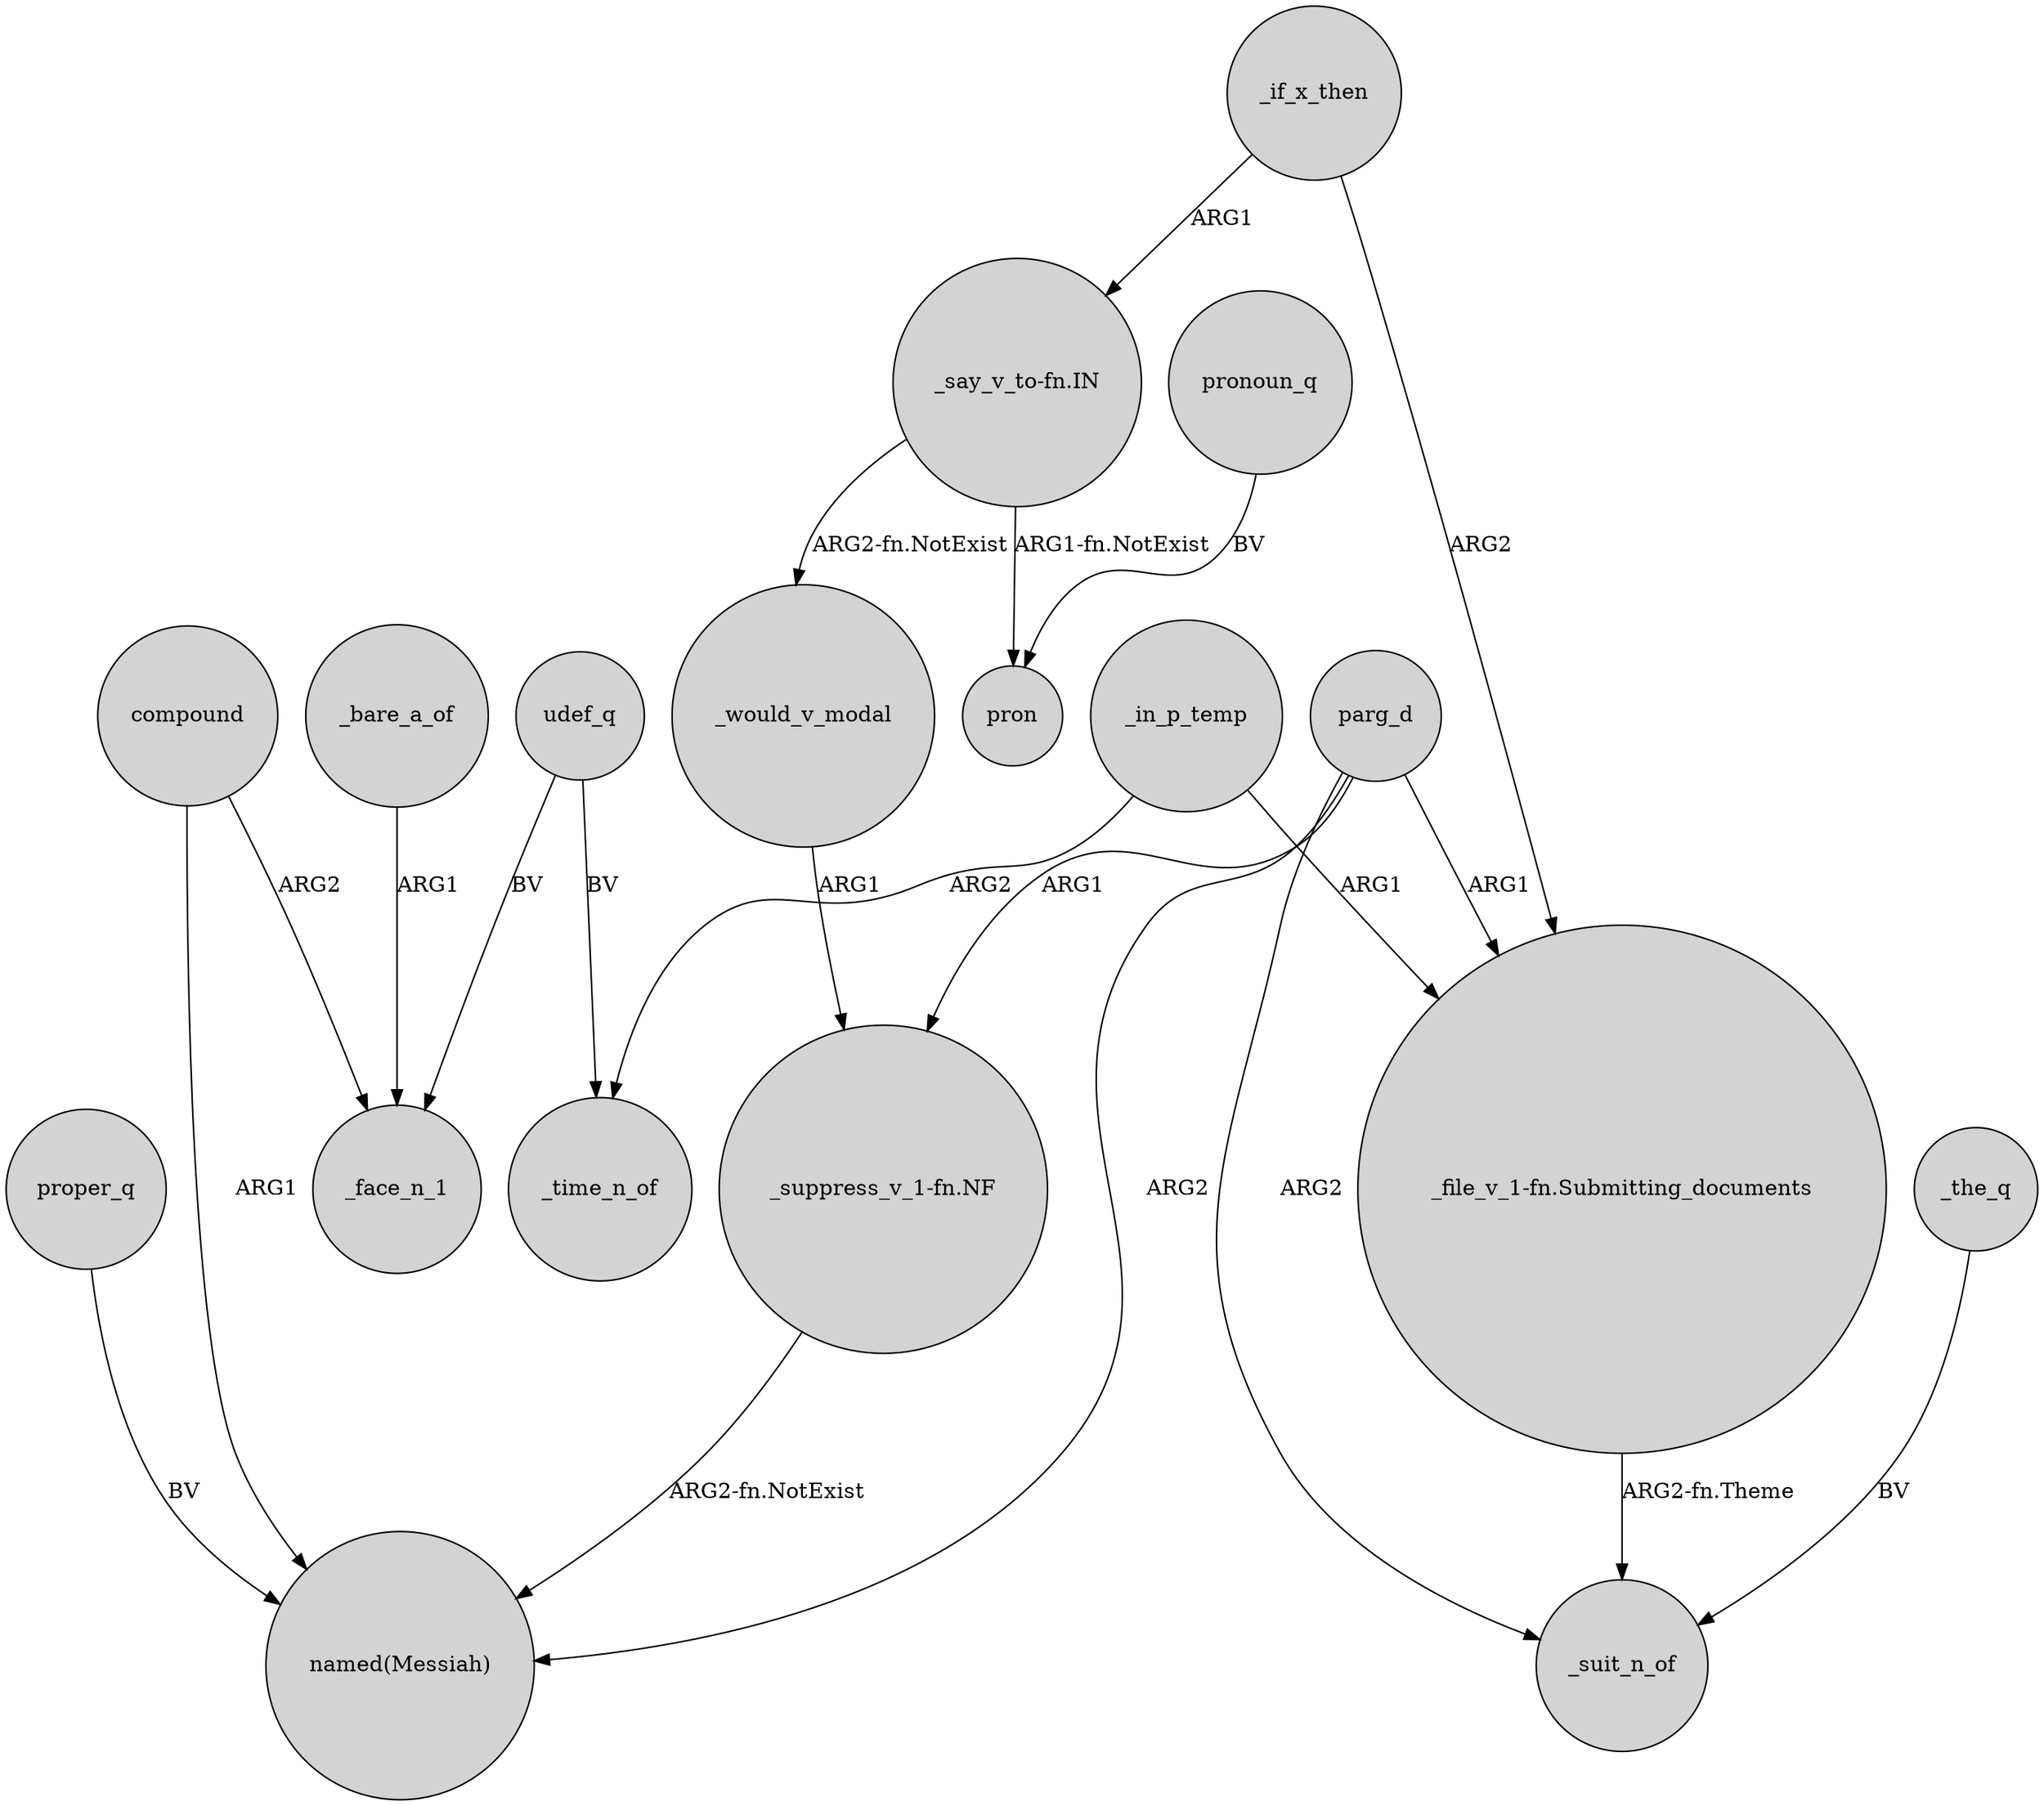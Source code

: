digraph {
	node [shape=circle style=filled]
	proper_q -> "named(Messiah)" [label=BV]
	_if_x_then -> "_file_v_1-fn.Submitting_documents" [label=ARG2]
	udef_q -> _face_n_1 [label=BV]
	compound -> _face_n_1 [label=ARG2]
	_the_q -> _suit_n_of [label=BV]
	"_say_v_to-fn.IN" -> pron [label="ARG1-fn.NotExist"]
	_would_v_modal -> "_suppress_v_1-fn.NF" [label=ARG1]
	_bare_a_of -> _face_n_1 [label=ARG1]
	parg_d -> "_file_v_1-fn.Submitting_documents" [label=ARG1]
	parg_d -> "_suppress_v_1-fn.NF" [label=ARG1]
	parg_d -> "named(Messiah)" [label=ARG2]
	"_file_v_1-fn.Submitting_documents" -> _suit_n_of [label="ARG2-fn.Theme"]
	_in_p_temp -> "_file_v_1-fn.Submitting_documents" [label=ARG1]
	"_say_v_to-fn.IN" -> _would_v_modal [label="ARG2-fn.NotExist"]
	_if_x_then -> "_say_v_to-fn.IN" [label=ARG1]
	parg_d -> _suit_n_of [label=ARG2]
	pronoun_q -> pron [label=BV]
	_in_p_temp -> _time_n_of [label=ARG2]
	compound -> "named(Messiah)" [label=ARG1]
	udef_q -> _time_n_of [label=BV]
	"_suppress_v_1-fn.NF" -> "named(Messiah)" [label="ARG2-fn.NotExist"]
}
